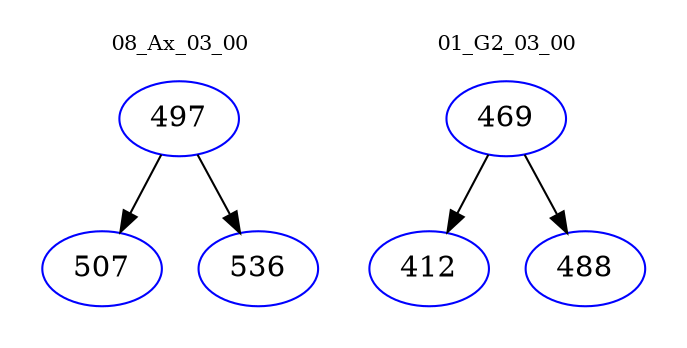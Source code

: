 digraph{
subgraph cluster_0 {
color = white
label = "08_Ax_03_00";
fontsize=10;
T0_497 [label="497", color="blue"]
T0_497 -> T0_507 [color="black"]
T0_507 [label="507", color="blue"]
T0_497 -> T0_536 [color="black"]
T0_536 [label="536", color="blue"]
}
subgraph cluster_1 {
color = white
label = "01_G2_03_00";
fontsize=10;
T1_469 [label="469", color="blue"]
T1_469 -> T1_412 [color="black"]
T1_412 [label="412", color="blue"]
T1_469 -> T1_488 [color="black"]
T1_488 [label="488", color="blue"]
}
}
